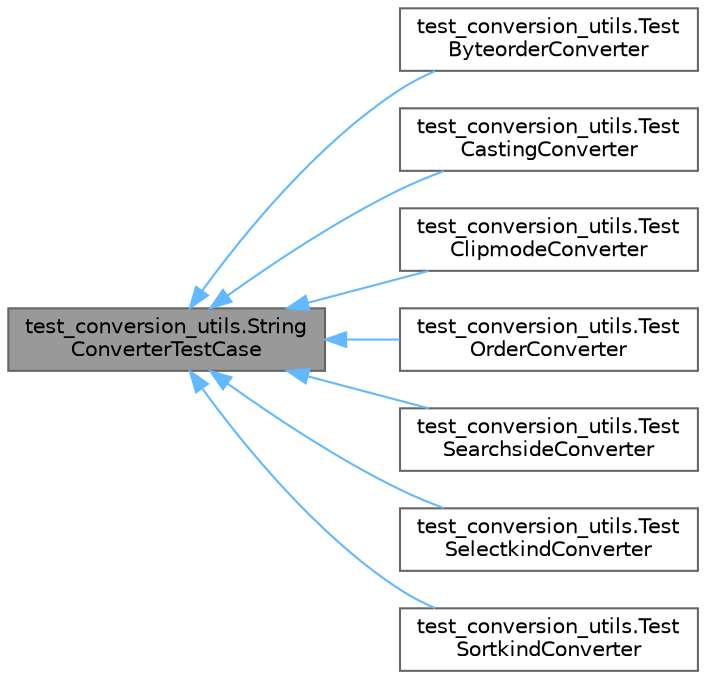 digraph "test_conversion_utils.StringConverterTestCase"
{
 // LATEX_PDF_SIZE
  bgcolor="transparent";
  edge [fontname=Helvetica,fontsize=10,labelfontname=Helvetica,labelfontsize=10];
  node [fontname=Helvetica,fontsize=10,shape=box,height=0.2,width=0.4];
  rankdir="LR";
  Node1 [id="Node000001",label="test_conversion_utils.String\lConverterTestCase",height=0.2,width=0.4,color="gray40", fillcolor="grey60", style="filled", fontcolor="black",tooltip=" "];
  Node1 -> Node2 [id="edge8_Node000001_Node000002",dir="back",color="steelblue1",style="solid",tooltip=" "];
  Node2 [id="Node000002",label="test_conversion_utils.Test\lByteorderConverter",height=0.2,width=0.4,color="gray40", fillcolor="white", style="filled",URL="$classtest__conversion__utils_1_1TestByteorderConverter.html",tooltip=" "];
  Node1 -> Node3 [id="edge9_Node000001_Node000003",dir="back",color="steelblue1",style="solid",tooltip=" "];
  Node3 [id="Node000003",label="test_conversion_utils.Test\lCastingConverter",height=0.2,width=0.4,color="gray40", fillcolor="white", style="filled",URL="$classtest__conversion__utils_1_1TestCastingConverter.html",tooltip=" "];
  Node1 -> Node4 [id="edge10_Node000001_Node000004",dir="back",color="steelblue1",style="solid",tooltip=" "];
  Node4 [id="Node000004",label="test_conversion_utils.Test\lClipmodeConverter",height=0.2,width=0.4,color="gray40", fillcolor="white", style="filled",URL="$classtest__conversion__utils_1_1TestClipmodeConverter.html",tooltip=" "];
  Node1 -> Node5 [id="edge11_Node000001_Node000005",dir="back",color="steelblue1",style="solid",tooltip=" "];
  Node5 [id="Node000005",label="test_conversion_utils.Test\lOrderConverter",height=0.2,width=0.4,color="gray40", fillcolor="white", style="filled",URL="$classtest__conversion__utils_1_1TestOrderConverter.html",tooltip=" "];
  Node1 -> Node6 [id="edge12_Node000001_Node000006",dir="back",color="steelblue1",style="solid",tooltip=" "];
  Node6 [id="Node000006",label="test_conversion_utils.Test\lSearchsideConverter",height=0.2,width=0.4,color="gray40", fillcolor="white", style="filled",URL="$classtest__conversion__utils_1_1TestSearchsideConverter.html",tooltip=" "];
  Node1 -> Node7 [id="edge13_Node000001_Node000007",dir="back",color="steelblue1",style="solid",tooltip=" "];
  Node7 [id="Node000007",label="test_conversion_utils.Test\lSelectkindConverter",height=0.2,width=0.4,color="gray40", fillcolor="white", style="filled",URL="$classtest__conversion__utils_1_1TestSelectkindConverter.html",tooltip=" "];
  Node1 -> Node8 [id="edge14_Node000001_Node000008",dir="back",color="steelblue1",style="solid",tooltip=" "];
  Node8 [id="Node000008",label="test_conversion_utils.Test\lSortkindConverter",height=0.2,width=0.4,color="gray40", fillcolor="white", style="filled",URL="$classtest__conversion__utils_1_1TestSortkindConverter.html",tooltip=" "];
}
